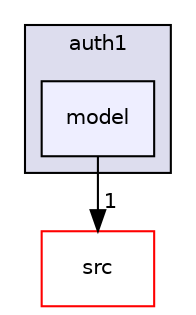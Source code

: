 digraph "wt-4.8.2/examples/feature/auth1/model" {
  compound=true
  node [ fontsize="10", fontname="Helvetica"];
  edge [ labelfontsize="10", labelfontname="Helvetica"];
  subgraph clusterdir_106d28cba275d447ba0a2a6bf96cf490 {
    graph [ bgcolor="#ddddee", pencolor="black", label="auth1" fontname="Helvetica", fontsize="10", URL="dir_106d28cba275d447ba0a2a6bf96cf490.html"]
  dir_9240fbbc112fa1aeba75341ce3a73674 [shape=box, label="model", style="filled", fillcolor="#eeeeff", pencolor="black", URL="dir_9240fbbc112fa1aeba75341ce3a73674.html"];
  }
  dir_8c2075826d83665da24477cf5d507b72 [shape=box label="src" fillcolor="white" style="filled" color="red" URL="dir_8c2075826d83665da24477cf5d507b72.html"];
  dir_9240fbbc112fa1aeba75341ce3a73674->dir_8c2075826d83665da24477cf5d507b72 [headlabel="1", labeldistance=1.5 headhref="dir_000304_000007.html"];
}
